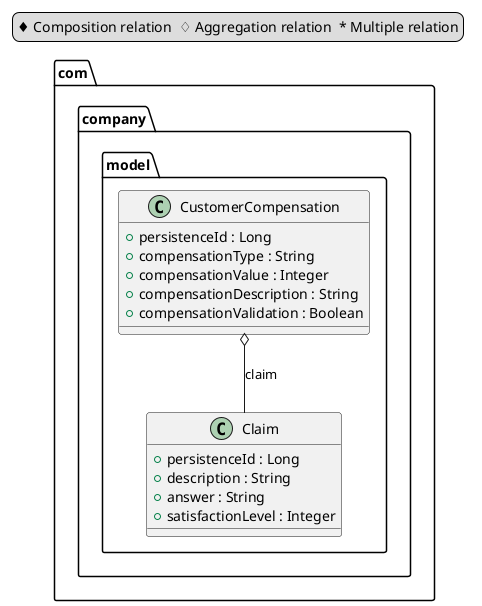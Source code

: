@startuml

package com.company.model {

    class Claim {
        +persistenceId : Long
        +description : String
        +answer : String
        +satisfactionLevel : Integer
    }

    class CustomerCompensation {
        +persistenceId : Long
        +compensationType : String
        +compensationValue : Integer
        +compensationDescription : String
        +compensationValidation : Boolean
    }

}

CustomerCompensation o--  Claim : claim

legend top left
&#9830; Composition relation  &#9826; Aggregation relation  &#42; Multiple relation
endlegend

@enduml
